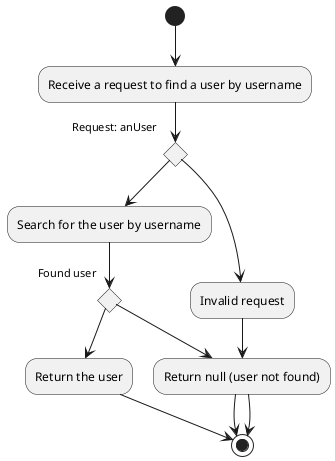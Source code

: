 @startuml

(*) --> "Receive a request to find a user by username"

if "Request: anUser" then
    --> "Search for the user by username"
    --> if "Found user" then
        --> "Return the user"
        --> (*)
    else
        --> "Return null (user not found)"
        --> (*)
    endif
else
    --> "Invalid request"
    --> "Return null (user not found)"
    --> (*)
endif

@enduml
